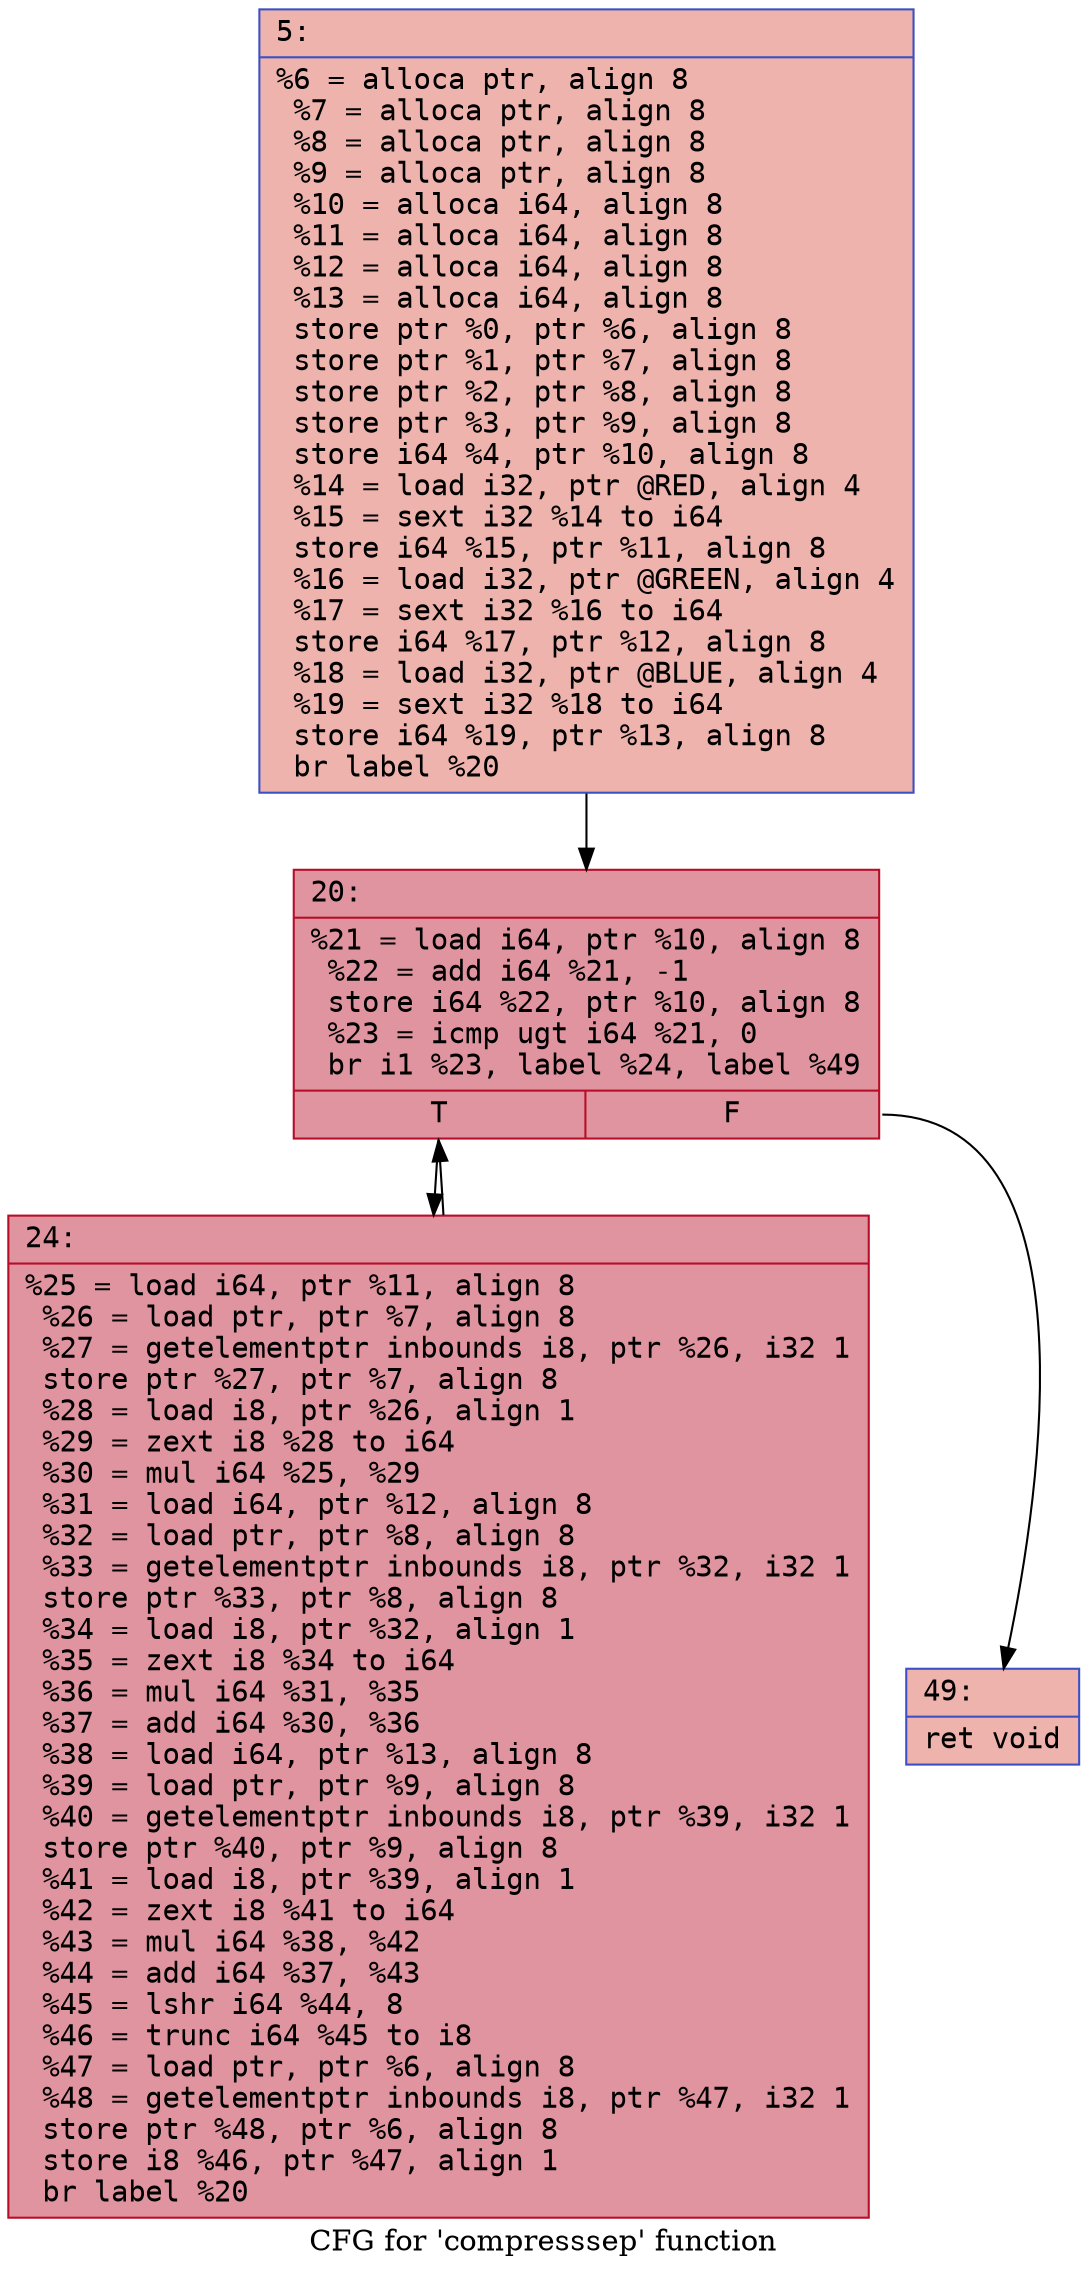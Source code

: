 digraph "CFG for 'compresssep' function" {
	label="CFG for 'compresssep' function";

	Node0x600003778dc0 [shape=record,color="#3d50c3ff", style=filled, fillcolor="#d6524470" fontname="Courier",label="{5:\l|  %6 = alloca ptr, align 8\l  %7 = alloca ptr, align 8\l  %8 = alloca ptr, align 8\l  %9 = alloca ptr, align 8\l  %10 = alloca i64, align 8\l  %11 = alloca i64, align 8\l  %12 = alloca i64, align 8\l  %13 = alloca i64, align 8\l  store ptr %0, ptr %6, align 8\l  store ptr %1, ptr %7, align 8\l  store ptr %2, ptr %8, align 8\l  store ptr %3, ptr %9, align 8\l  store i64 %4, ptr %10, align 8\l  %14 = load i32, ptr @RED, align 4\l  %15 = sext i32 %14 to i64\l  store i64 %15, ptr %11, align 8\l  %16 = load i32, ptr @GREEN, align 4\l  %17 = sext i32 %16 to i64\l  store i64 %17, ptr %12, align 8\l  %18 = load i32, ptr @BLUE, align 4\l  %19 = sext i32 %18 to i64\l  store i64 %19, ptr %13, align 8\l  br label %20\l}"];
	Node0x600003778dc0 -> Node0x600003778e10[tooltip="5 -> 20\nProbability 100.00%" ];
	Node0x600003778e10 [shape=record,color="#b70d28ff", style=filled, fillcolor="#b70d2870" fontname="Courier",label="{20:\l|  %21 = load i64, ptr %10, align 8\l  %22 = add i64 %21, -1\l  store i64 %22, ptr %10, align 8\l  %23 = icmp ugt i64 %21, 0\l  br i1 %23, label %24, label %49\l|{<s0>T|<s1>F}}"];
	Node0x600003778e10:s0 -> Node0x600003778e60[tooltip="20 -> 24\nProbability 96.88%" ];
	Node0x600003778e10:s1 -> Node0x600003778eb0[tooltip="20 -> 49\nProbability 3.12%" ];
	Node0x600003778e60 [shape=record,color="#b70d28ff", style=filled, fillcolor="#b70d2870" fontname="Courier",label="{24:\l|  %25 = load i64, ptr %11, align 8\l  %26 = load ptr, ptr %7, align 8\l  %27 = getelementptr inbounds i8, ptr %26, i32 1\l  store ptr %27, ptr %7, align 8\l  %28 = load i8, ptr %26, align 1\l  %29 = zext i8 %28 to i64\l  %30 = mul i64 %25, %29\l  %31 = load i64, ptr %12, align 8\l  %32 = load ptr, ptr %8, align 8\l  %33 = getelementptr inbounds i8, ptr %32, i32 1\l  store ptr %33, ptr %8, align 8\l  %34 = load i8, ptr %32, align 1\l  %35 = zext i8 %34 to i64\l  %36 = mul i64 %31, %35\l  %37 = add i64 %30, %36\l  %38 = load i64, ptr %13, align 8\l  %39 = load ptr, ptr %9, align 8\l  %40 = getelementptr inbounds i8, ptr %39, i32 1\l  store ptr %40, ptr %9, align 8\l  %41 = load i8, ptr %39, align 1\l  %42 = zext i8 %41 to i64\l  %43 = mul i64 %38, %42\l  %44 = add i64 %37, %43\l  %45 = lshr i64 %44, 8\l  %46 = trunc i64 %45 to i8\l  %47 = load ptr, ptr %6, align 8\l  %48 = getelementptr inbounds i8, ptr %47, i32 1\l  store ptr %48, ptr %6, align 8\l  store i8 %46, ptr %47, align 1\l  br label %20\l}"];
	Node0x600003778e60 -> Node0x600003778e10[tooltip="24 -> 20\nProbability 100.00%" ];
	Node0x600003778eb0 [shape=record,color="#3d50c3ff", style=filled, fillcolor="#d6524470" fontname="Courier",label="{49:\l|  ret void\l}"];
}
